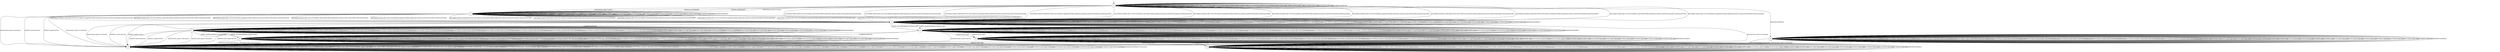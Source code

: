 digraph g {

s0 [shape="circle" label="s0"];
s1 [shape="circle" label="s1"];
s2 [shape="circle" label="s2"];
s3 [shape="circle" label="s3"];
s4 [shape="circle" label="s4"];
s5 [shape="circle" label="s5"];
s6 [shape="circle" label="s6"];
s7 [shape="circle" label="s7"];
s8 [shape="circle" label="s8"];
s9 [shape="circle" label="s9"];
s0 -> s3 [label="initPing_short/PingACK "];
s0 -> s3 [label="initPing_long/PingACK "];
s0 -> s3 [label="initConClose_short/<ConAct> "];
s0 -> s3 [label="initConClose_long/<ConAct> "];
s0 -> s1 [label="initCltHello-vldACK:AES-128-GCM-SHA256_short/initSvrHello,hndEncExt,hndCert,hndCertVer,hndFin,NewSessionTicket "];
s0 -> s1 [label="initCltHello-vldACK:AES-128-GCM-SHA256_long/initSvrHello,hndEncExt,hndCert,hndCertVer,hndFin,NewSessionTicket "];
s0 -> s1 [label="initCltHello-vldACK:AES-256-GCM-SHA384_short/initSvrHello,hndEncExt,hndCert,hndCertVer,hndFin,NewSessionTicket "];
s0 -> s1 [label="initCltHello-vldACK:AES-256-GCM-SHA384_long/initSvrHello,hndEncExt,hndCert,hndCertVer,hndFin,NewSessionTicket "];
s0 -> s1 [label="initCltHello-vldACK:CHACHA20-POLY1305-SHA256_short/initSvrHello,hndEncExt,hndCert,hndCertVer,hndFin,NewSessionTicket "];
s0 -> s1 [label="initCltHello-vldACK:CHACHA20-POLY1305-SHA256_long/initSvrHello,hndEncExt,hndCert,hndCertVer,hndFin,NewSessionTicket "];
s0 -> s1 [label="initCltHello-invldACK:AES-128-GCM-SHA256_short/initSvrHello,hndEncExt,hndCert,hndCertVer,hndFin,NewSessionTicket "];
s0 -> s1 [label="initCltHello-invldACK:AES-128-GCM-SHA256_long/initSvrHello,hndEncExt,hndCert,hndCertVer,hndFin,NewSessionTicket "];
s0 -> s1 [label="initCltHello-invldACK:AES-256-GCM-SHA384_short/initSvrHello,hndEncExt,hndCert,hndCertVer,hndFin,NewSessionTicket "];
s0 -> s1 [label="initCltHello-invldACK:AES-256-GCM-SHA384_long/initSvrHello,hndEncExt,hndCert,hndCertVer,hndFin,NewSessionTicket "];
s0 -> s1 [label="initCltHello-invldACK:CHACHA20-POLY1305-SHA256_short/initSvrHello,hndEncExt,hndCert,hndCertVer,hndFin,NewSessionTicket "];
s0 -> s1 [label="initCltHello-invldACK:CHACHA20-POLY1305-SHA256_long/initSvrHello,hndEncExt,hndCert,hndCertVer,hndFin,NewSessionTicket "];
s0 -> s0 [label="initNoFr_short/ "];
s0 -> s0 [label="initNoFr_long/ "];
s0 -> s0 [label="initUnxpFrType_short/ "];
s0 -> s0 [label="initUnxpFrType_long/ "];
s0 -> s0 [label="hndPing_short/ "];
s0 -> s0 [label="hndPing_long/ "];
s0 -> s0 [label="hndFin_short/ "];
s0 -> s0 [label="hndFin_long/ "];
s0 -> s0 [label="hndConClose_short/ "];
s0 -> s0 [label="hndConClose_long/ "];
s0 -> s0 [label="hndNoFr_short/ "];
s0 -> s0 [label="hndNoFr_long/ "];
s0 -> s0 [label="hndUnxpFrType_short/ "];
s0 -> s0 [label="hndUnxpFrType_long/ "];
s0 -> s0 [label="VldNewConID_short/ "];
s0 -> s0 [label="VldNewConID_long/ "];
s0 -> s0 [label="InvldNewConID_short/ "];
s0 -> s0 [label="InvldNewConID_long/ "];
s0 -> s0 [label="[ChgDestConID-Ori]/ "];
s0 -> s4 [label="[RmPadFrmInitPkts]/ "];
s1 -> s1 [label="initPing_short/ "];
s1 -> s1 [label="initPing_long/ "];
s1 -> s1 [label="initConClose_short/<ConAct> "];
s1 -> s1 [label="initConClose_long/<ConAct> "];
s1 -> s1 [label="initCltHello-vldACK:AES-128-GCM-SHA256_short/ "];
s1 -> s1 [label="initCltHello-vldACK:AES-128-GCM-SHA256_long/ "];
s1 -> s1 [label="initCltHello-vldACK:AES-256-GCM-SHA384_short/ "];
s1 -> s1 [label="initCltHello-vldACK:AES-256-GCM-SHA384_long/ "];
s1 -> s1 [label="initCltHello-vldACK:CHACHA20-POLY1305-SHA256_short/ "];
s1 -> s1 [label="initCltHello-vldACK:CHACHA20-POLY1305-SHA256_long/ "];
s1 -> s1 [label="initCltHello-invldACK:AES-128-GCM-SHA256_short/ "];
s1 -> s1 [label="initCltHello-invldACK:AES-128-GCM-SHA256_long/ "];
s1 -> s1 [label="initCltHello-invldACK:AES-256-GCM-SHA384_short/ "];
s1 -> s1 [label="initCltHello-invldACK:AES-256-GCM-SHA384_long/ "];
s1 -> s1 [label="initCltHello-invldACK:CHACHA20-POLY1305-SHA256_short/ "];
s1 -> s1 [label="initCltHello-invldACK:CHACHA20-POLY1305-SHA256_long/ "];
s1 -> s1 [label="initNoFr_short/ "];
s1 -> s1 [label="initNoFr_long/ "];
s1 -> s1 [label="initUnxpFrType_short/ "];
s1 -> s1 [label="initUnxpFrType_long/ "];
s1 -> s1 [label="hndPing_short/PingACK "];
s1 -> s1 [label="hndPing_long/PingACK "];
s1 -> s5 [label="hndFin_short/HndshkDone,VldNewConID "];
s1 -> s5 [label="hndFin_long/HndshkDone,VldNewConID "];
s1 -> s2 [label="hndConClose_short/<ConClosed> "];
s1 -> s2 [label="hndConClose_long/<ConClosed> "];
s1 -> s2 [label="hndNoFr_short/ConClose "];
s1 -> s2 [label="hndNoFr_long/ConClose "];
s1 -> s1 [label="hndUnxpFrType_short/ "];
s1 -> s1 [label="hndUnxpFrType_long/ "];
s1 -> s1 [label="VldNewConID_short/ "];
s1 -> s1 [label="VldNewConID_long/ "];
s1 -> s1 [label="InvldNewConID_short/ "];
s1 -> s1 [label="InvldNewConID_long/ "];
s1 -> s7 [label="[ChgDestConID-Ori]/ "];
s1 -> s1 [label="[RmPadFrmInitPkts]/ "];
s2 -> s2 [label="initPing_short/<ConClosed> "];
s2 -> s2 [label="initPing_long/<ConClosed> "];
s2 -> s2 [label="initConClose_short/<ConClosed> "];
s2 -> s2 [label="initConClose_long/<ConClosed> "];
s2 -> s2 [label="initCltHello-vldACK:AES-128-GCM-SHA256_short/<ConClosed> "];
s2 -> s2 [label="initCltHello-vldACK:AES-128-GCM-SHA256_long/<ConClosed> "];
s2 -> s2 [label="initCltHello-vldACK:AES-256-GCM-SHA384_short/<ConClosed> "];
s2 -> s2 [label="initCltHello-vldACK:AES-256-GCM-SHA384_long/<ConClosed> "];
s2 -> s2 [label="initCltHello-vldACK:CHACHA20-POLY1305-SHA256_short/<ConClosed> "];
s2 -> s2 [label="initCltHello-vldACK:CHACHA20-POLY1305-SHA256_long/<ConClosed> "];
s2 -> s2 [label="initCltHello-invldACK:AES-128-GCM-SHA256_short/<ConClosed> "];
s2 -> s2 [label="initCltHello-invldACK:AES-128-GCM-SHA256_long/<ConClosed> "];
s2 -> s2 [label="initCltHello-invldACK:AES-256-GCM-SHA384_short/<ConClosed> "];
s2 -> s2 [label="initCltHello-invldACK:AES-256-GCM-SHA384_long/<ConClosed> "];
s2 -> s2 [label="initCltHello-invldACK:CHACHA20-POLY1305-SHA256_short/<ConClosed> "];
s2 -> s2 [label="initCltHello-invldACK:CHACHA20-POLY1305-SHA256_long/<ConClosed> "];
s2 -> s2 [label="initNoFr_short/<ConClosed> "];
s2 -> s2 [label="initNoFr_long/<ConClosed> "];
s2 -> s2 [label="initUnxpFrType_short/<ConClosed> "];
s2 -> s2 [label="initUnxpFrType_long/<ConClosed> "];
s2 -> s2 [label="hndPing_short/<ConClosed> "];
s2 -> s2 [label="hndPing_long/<ConClosed> "];
s2 -> s2 [label="hndFin_short/<ConClosed> "];
s2 -> s2 [label="hndFin_long/<ConClosed> "];
s2 -> s2 [label="hndConClose_short/<ConClosed> "];
s2 -> s2 [label="hndConClose_long/<ConClosed> "];
s2 -> s2 [label="hndNoFr_short/<ConClosed> "];
s2 -> s2 [label="hndNoFr_long/<ConClosed> "];
s2 -> s2 [label="hndUnxpFrType_short/<ConClosed> "];
s2 -> s2 [label="hndUnxpFrType_long/<ConClosed> "];
s2 -> s2 [label="VldNewConID_short/<ConClosed> "];
s2 -> s2 [label="VldNewConID_long/<ConClosed> "];
s2 -> s2 [label="InvldNewConID_short/<ConClosed> "];
s2 -> s2 [label="InvldNewConID_long/<ConClosed> "];
s2 -> s2 [label="[ChgDestConID-Ori]/<ConClosed> "];
s2 -> s2 [label="[RmPadFrmInitPkts]/<ConClosed> "];
s3 -> s3 [label="initPing_short/PingACK "];
s3 -> s3 [label="initPing_long/PingACK "];
s3 -> s2 [label="initConClose_short/<ConClosed> "];
s3 -> s2 [label="initConClose_long/<ConClosed> "];
s3 -> s1 [label="initCltHello-vldACK:AES-128-GCM-SHA256_short/initSvrHello,hndEncExt,hndCert,hndCertVer,hndFin,NewSessionTicket "];
s3 -> s1 [label="initCltHello-vldACK:AES-128-GCM-SHA256_long/initSvrHello,hndEncExt,hndCert,hndCertVer,hndFin,NewSessionTicket "];
s3 -> s1 [label="initCltHello-vldACK:AES-256-GCM-SHA384_short/initSvrHello,hndEncExt,hndCert,hndCertVer,hndFin,NewSessionTicket "];
s3 -> s1 [label="initCltHello-vldACK:AES-256-GCM-SHA384_long/initSvrHello,hndEncExt,hndCert,hndCertVer,hndFin,NewSessionTicket "];
s3 -> s1 [label="initCltHello-vldACK:CHACHA20-POLY1305-SHA256_short/initSvrHello,hndEncExt,hndCert,hndCertVer,hndFin,NewSessionTicket "];
s3 -> s1 [label="initCltHello-vldACK:CHACHA20-POLY1305-SHA256_long/initSvrHello,hndEncExt,hndCert,hndCertVer,hndFin,NewSessionTicket "];
s3 -> s1 [label="initCltHello-invldACK:AES-128-GCM-SHA256_short/initSvrHello,hndEncExt,hndCert,hndCertVer,hndFin,NewSessionTicket "];
s3 -> s1 [label="initCltHello-invldACK:AES-128-GCM-SHA256_long/initSvrHello,hndEncExt,hndCert,hndCertVer,hndFin,NewSessionTicket "];
s3 -> s1 [label="initCltHello-invldACK:AES-256-GCM-SHA384_short/initSvrHello,hndEncExt,hndCert,hndCertVer,hndFin,NewSessionTicket "];
s3 -> s1 [label="initCltHello-invldACK:AES-256-GCM-SHA384_long/initSvrHello,hndEncExt,hndCert,hndCertVer,hndFin,NewSessionTicket "];
s3 -> s1 [label="initCltHello-invldACK:CHACHA20-POLY1305-SHA256_short/initSvrHello,hndEncExt,hndCert,hndCertVer,hndFin,NewSessionTicket "];
s3 -> s1 [label="initCltHello-invldACK:CHACHA20-POLY1305-SHA256_long/initSvrHello,hndEncExt,hndCert,hndCertVer,hndFin,NewSessionTicket "];
s3 -> s2 [label="initNoFr_short/ConClose "];
s3 -> s2 [label="initNoFr_long/ConClose "];
s3 -> s3 [label="initUnxpFrType_short/ "];
s3 -> s3 [label="initUnxpFrType_long/ "];
s3 -> s3 [label="hndPing_short/ "];
s3 -> s3 [label="hndPing_long/ "];
s3 -> s3 [label="hndFin_short/ "];
s3 -> s3 [label="hndFin_long/ "];
s3 -> s3 [label="hndConClose_short/ "];
s3 -> s3 [label="hndConClose_long/ "];
s3 -> s3 [label="hndNoFr_short/ "];
s3 -> s3 [label="hndNoFr_long/ "];
s3 -> s3 [label="hndUnxpFrType_short/ "];
s3 -> s3 [label="hndUnxpFrType_long/ "];
s3 -> s3 [label="VldNewConID_short/ "];
s3 -> s3 [label="VldNewConID_long/ "];
s3 -> s3 [label="InvldNewConID_short/ "];
s3 -> s3 [label="InvldNewConID_long/ "];
s3 -> s3 [label="[ChgDestConID-Ori]/ "];
s3 -> s3 [label="[RmPadFrmInitPkts]/ "];
s4 -> s4 [label="initPing_short/ "];
s4 -> s4 [label="initPing_long/ "];
s4 -> s2 [label="initConClose_short/<ConClosed> "];
s4 -> s2 [label="initConClose_long/<ConClosed> "];
s4 -> s4 [label="initCltHello-vldACK:AES-128-GCM-SHA256_short/ "];
s4 -> s4 [label="initCltHello-vldACK:AES-128-GCM-SHA256_long/ "];
s4 -> s4 [label="initCltHello-vldACK:AES-256-GCM-SHA384_short/ "];
s4 -> s4 [label="initCltHello-vldACK:AES-256-GCM-SHA384_long/ "];
s4 -> s4 [label="initCltHello-vldACK:CHACHA20-POLY1305-SHA256_short/ "];
s4 -> s4 [label="initCltHello-vldACK:CHACHA20-POLY1305-SHA256_long/ "];
s4 -> s4 [label="initCltHello-invldACK:AES-128-GCM-SHA256_short/ "];
s4 -> s4 [label="initCltHello-invldACK:AES-128-GCM-SHA256_long/ "];
s4 -> s4 [label="initCltHello-invldACK:AES-256-GCM-SHA384_short/ "];
s4 -> s4 [label="initCltHello-invldACK:AES-256-GCM-SHA384_long/ "];
s4 -> s4 [label="initCltHello-invldACK:CHACHA20-POLY1305-SHA256_short/ "];
s4 -> s4 [label="initCltHello-invldACK:CHACHA20-POLY1305-SHA256_long/ "];
s4 -> s4 [label="initNoFr_short/ "];
s4 -> s4 [label="initNoFr_long/ "];
s4 -> s4 [label="initUnxpFrType_short/ "];
s4 -> s4 [label="initUnxpFrType_long/ "];
s4 -> s4 [label="hndPing_short/ "];
s4 -> s4 [label="hndPing_long/ "];
s4 -> s4 [label="hndFin_short/ "];
s4 -> s4 [label="hndFin_long/ "];
s4 -> s4 [label="hndConClose_short/ "];
s4 -> s4 [label="hndConClose_long/ "];
s4 -> s4 [label="hndNoFr_short/ "];
s4 -> s4 [label="hndNoFr_long/ "];
s4 -> s4 [label="hndUnxpFrType_short/ "];
s4 -> s4 [label="hndUnxpFrType_long/ "];
s4 -> s4 [label="VldNewConID_short/ "];
s4 -> s4 [label="VldNewConID_long/ "];
s4 -> s4 [label="InvldNewConID_short/ "];
s4 -> s4 [label="InvldNewConID_long/ "];
s4 -> s4 [label="[ChgDestConID-Ori]/ "];
s4 -> s4 [label="[RmPadFrmInitPkts]/ "];
s5 -> s5 [label="initPing_short/ "];
s5 -> s5 [label="initPing_long/ "];
s5 -> s5 [label="initConClose_short/<ConAct> "];
s5 -> s5 [label="initConClose_long/<ConAct> "];
s5 -> s5 [label="initCltHello-vldACK:AES-128-GCM-SHA256_short/ "];
s5 -> s5 [label="initCltHello-vldACK:AES-128-GCM-SHA256_long/ "];
s5 -> s5 [label="initCltHello-vldACK:AES-256-GCM-SHA384_short/ "];
s5 -> s5 [label="initCltHello-vldACK:AES-256-GCM-SHA384_long/ "];
s5 -> s5 [label="initCltHello-vldACK:CHACHA20-POLY1305-SHA256_short/ "];
s5 -> s5 [label="initCltHello-vldACK:CHACHA20-POLY1305-SHA256_long/ "];
s5 -> s5 [label="initCltHello-invldACK:AES-128-GCM-SHA256_short/ "];
s5 -> s5 [label="initCltHello-invldACK:AES-128-GCM-SHA256_long/ "];
s5 -> s5 [label="initCltHello-invldACK:AES-256-GCM-SHA384_short/ "];
s5 -> s5 [label="initCltHello-invldACK:AES-256-GCM-SHA384_long/ "];
s5 -> s5 [label="initCltHello-invldACK:CHACHA20-POLY1305-SHA256_short/ "];
s5 -> s5 [label="initCltHello-invldACK:CHACHA20-POLY1305-SHA256_long/ "];
s5 -> s5 [label="initNoFr_short/ "];
s5 -> s5 [label="initNoFr_long/ "];
s5 -> s5 [label="initUnxpFrType_short/ "];
s5 -> s5 [label="initUnxpFrType_long/ "];
s5 -> s5 [label="hndPing_short/ "];
s5 -> s5 [label="hndPing_long/ "];
s5 -> s5 [label="hndFin_short/ "];
s5 -> s5 [label="hndFin_long/ "];
s5 -> s5 [label="hndConClose_short/<ConAct> "];
s5 -> s5 [label="hndConClose_long/<ConAct> "];
s5 -> s5 [label="hndNoFr_short/ "];
s5 -> s5 [label="hndNoFr_long/ "];
s5 -> s5 [label="hndUnxpFrType_short/ "];
s5 -> s5 [label="hndUnxpFrType_long/ "];
s5 -> s8 [label="VldNewConID_short/ "];
s5 -> s8 [label="VldNewConID_long/ "];
s5 -> s2 [label="InvldNewConID_short/ConClose "];
s5 -> s2 [label="InvldNewConID_long/ConClose "];
s5 -> s6 [label="[ChgDestConID-Ori]/ "];
s5 -> s5 [label="[RmPadFrmInitPkts]/ "];
s6 -> s6 [label="initPing_short/ "];
s6 -> s6 [label="initPing_long/ "];
s6 -> s6 [label="initConClose_short/ "];
s6 -> s6 [label="initConClose_long/ "];
s6 -> s6 [label="initCltHello-vldACK:AES-128-GCM-SHA256_short/ "];
s6 -> s6 [label="initCltHello-vldACK:AES-128-GCM-SHA256_long/ "];
s6 -> s6 [label="initCltHello-vldACK:AES-256-GCM-SHA384_short/ "];
s6 -> s6 [label="initCltHello-vldACK:AES-256-GCM-SHA384_long/ "];
s6 -> s6 [label="initCltHello-vldACK:CHACHA20-POLY1305-SHA256_short/ "];
s6 -> s6 [label="initCltHello-vldACK:CHACHA20-POLY1305-SHA256_long/ "];
s6 -> s6 [label="initCltHello-invldACK:AES-128-GCM-SHA256_short/ "];
s6 -> s6 [label="initCltHello-invldACK:AES-128-GCM-SHA256_long/ "];
s6 -> s6 [label="initCltHello-invldACK:AES-256-GCM-SHA384_short/ "];
s6 -> s6 [label="initCltHello-invldACK:AES-256-GCM-SHA384_long/ "];
s6 -> s6 [label="initCltHello-invldACK:CHACHA20-POLY1305-SHA256_short/ "];
s6 -> s6 [label="initCltHello-invldACK:CHACHA20-POLY1305-SHA256_long/ "];
s6 -> s6 [label="initNoFr_short/ "];
s6 -> s6 [label="initNoFr_long/ "];
s6 -> s6 [label="initUnxpFrType_short/ "];
s6 -> s6 [label="initUnxpFrType_long/ "];
s6 -> s6 [label="hndPing_short/ "];
s6 -> s6 [label="hndPing_long/ "];
s6 -> s6 [label="hndFin_short/ "];
s6 -> s6 [label="hndFin_long/ "];
s6 -> s6 [label="hndConClose_short/<ConAct> "];
s6 -> s6 [label="hndConClose_long/<ConAct> "];
s6 -> s6 [label="hndNoFr_short/ "];
s6 -> s6 [label="hndNoFr_long/ "];
s6 -> s6 [label="hndUnxpFrType_short/ "];
s6 -> s6 [label="hndUnxpFrType_long/ "];
s6 -> s9 [label="VldNewConID_short/ "];
s6 -> s9 [label="VldNewConID_long/ "];
s6 -> s2 [label="InvldNewConID_short/ConClose "];
s6 -> s2 [label="InvldNewConID_long/ConClose "];
s6 -> s6 [label="[ChgDestConID-Ori]/ "];
s6 -> s6 [label="[RmPadFrmInitPkts]/ "];
s7 -> s7 [label="initPing_short/ "];
s7 -> s7 [label="initPing_long/ "];
s7 -> s7 [label="initConClose_short/<ConAct> "];
s7 -> s7 [label="initConClose_long/<ConAct> "];
s7 -> s7 [label="initCltHello-vldACK:AES-128-GCM-SHA256_short/ "];
s7 -> s7 [label="initCltHello-vldACK:AES-128-GCM-SHA256_long/ "];
s7 -> s7 [label="initCltHello-vldACK:AES-256-GCM-SHA384_short/ "];
s7 -> s7 [label="initCltHello-vldACK:AES-256-GCM-SHA384_long/ "];
s7 -> s7 [label="initCltHello-vldACK:CHACHA20-POLY1305-SHA256_short/ "];
s7 -> s7 [label="initCltHello-vldACK:CHACHA20-POLY1305-SHA256_long/ "];
s7 -> s7 [label="initCltHello-invldACK:AES-128-GCM-SHA256_short/ "];
s7 -> s7 [label="initCltHello-invldACK:AES-128-GCM-SHA256_long/ "];
s7 -> s7 [label="initCltHello-invldACK:AES-256-GCM-SHA384_short/ "];
s7 -> s7 [label="initCltHello-invldACK:AES-256-GCM-SHA384_long/ "];
s7 -> s7 [label="initCltHello-invldACK:CHACHA20-POLY1305-SHA256_short/ "];
s7 -> s7 [label="initCltHello-invldACK:CHACHA20-POLY1305-SHA256_long/ "];
s7 -> s7 [label="initNoFr_short/ "];
s7 -> s7 [label="initNoFr_long/ "];
s7 -> s7 [label="initUnxpFrType_short/ "];
s7 -> s7 [label="initUnxpFrType_long/ "];
s7 -> s7 [label="hndPing_short/PingACK "];
s7 -> s7 [label="hndPing_long/PingACK "];
s7 -> s6 [label="hndFin_short/HndshkDone,VldNewConID "];
s7 -> s6 [label="hndFin_long/HndshkDone,VldNewConID "];
s7 -> s2 [label="hndConClose_short/<ConClosed> "];
s7 -> s2 [label="hndConClose_long/<ConClosed> "];
s7 -> s2 [label="hndNoFr_short/ConClose "];
s7 -> s2 [label="hndNoFr_long/ConClose "];
s7 -> s7 [label="hndUnxpFrType_short/ "];
s7 -> s7 [label="hndUnxpFrType_long/ "];
s7 -> s7 [label="VldNewConID_short/ "];
s7 -> s7 [label="VldNewConID_long/ "];
s7 -> s7 [label="InvldNewConID_short/ "];
s7 -> s7 [label="InvldNewConID_long/ "];
s7 -> s7 [label="[ChgDestConID-Ori]/ "];
s7 -> s7 [label="[RmPadFrmInitPkts]/ "];
s8 -> s8 [label="initPing_short/ "];
s8 -> s8 [label="initPing_long/ "];
s8 -> s8 [label="initConClose_short/<ConAct> "];
s8 -> s8 [label="initConClose_long/<ConAct> "];
s8 -> s8 [label="initCltHello-vldACK:AES-128-GCM-SHA256_short/ "];
s8 -> s8 [label="initCltHello-vldACK:AES-128-GCM-SHA256_long/ "];
s8 -> s8 [label="initCltHello-vldACK:AES-256-GCM-SHA384_short/ "];
s8 -> s8 [label="initCltHello-vldACK:AES-256-GCM-SHA384_long/ "];
s8 -> s8 [label="initCltHello-vldACK:CHACHA20-POLY1305-SHA256_short/ "];
s8 -> s8 [label="initCltHello-vldACK:CHACHA20-POLY1305-SHA256_long/ "];
s8 -> s8 [label="initCltHello-invldACK:AES-128-GCM-SHA256_short/ "];
s8 -> s8 [label="initCltHello-invldACK:AES-128-GCM-SHA256_long/ "];
s8 -> s8 [label="initCltHello-invldACK:AES-256-GCM-SHA384_short/ "];
s8 -> s8 [label="initCltHello-invldACK:AES-256-GCM-SHA384_long/ "];
s8 -> s8 [label="initCltHello-invldACK:CHACHA20-POLY1305-SHA256_short/ "];
s8 -> s8 [label="initCltHello-invldACK:CHACHA20-POLY1305-SHA256_long/ "];
s8 -> s8 [label="initNoFr_short/ "];
s8 -> s8 [label="initNoFr_long/ "];
s8 -> s8 [label="initUnxpFrType_short/ "];
s8 -> s8 [label="initUnxpFrType_long/ "];
s8 -> s8 [label="hndPing_short/ "];
s8 -> s8 [label="hndPing_long/ "];
s8 -> s8 [label="hndFin_short/ "];
s8 -> s8 [label="hndFin_long/ "];
s8 -> s8 [label="hndConClose_short/<ConAct> "];
s8 -> s8 [label="hndConClose_long/<ConAct> "];
s8 -> s8 [label="hndNoFr_short/ "];
s8 -> s8 [label="hndNoFr_long/ "];
s8 -> s8 [label="hndUnxpFrType_short/ "];
s8 -> s8 [label="hndUnxpFrType_long/ "];
s8 -> s8 [label="VldNewConID_short/ "];
s8 -> s8 [label="VldNewConID_long/ "];
s8 -> s8 [label="InvldNewConID_short/ "];
s8 -> s8 [label="InvldNewConID_long/ "];
s8 -> s9 [label="[ChgDestConID-Ori]/ "];
s8 -> s8 [label="[RmPadFrmInitPkts]/ "];
s9 -> s9 [label="initPing_short/ "];
s9 -> s9 [label="initPing_long/ "];
s9 -> s9 [label="initConClose_short/ "];
s9 -> s9 [label="initConClose_long/ "];
s9 -> s9 [label="initCltHello-vldACK:AES-128-GCM-SHA256_short/ "];
s9 -> s9 [label="initCltHello-vldACK:AES-128-GCM-SHA256_long/ "];
s9 -> s9 [label="initCltHello-vldACK:AES-256-GCM-SHA384_short/ "];
s9 -> s9 [label="initCltHello-vldACK:AES-256-GCM-SHA384_long/ "];
s9 -> s9 [label="initCltHello-vldACK:CHACHA20-POLY1305-SHA256_short/ "];
s9 -> s9 [label="initCltHello-vldACK:CHACHA20-POLY1305-SHA256_long/ "];
s9 -> s9 [label="initCltHello-invldACK:AES-128-GCM-SHA256_short/ "];
s9 -> s9 [label="initCltHello-invldACK:AES-128-GCM-SHA256_long/ "];
s9 -> s9 [label="initCltHello-invldACK:AES-256-GCM-SHA384_short/ "];
s9 -> s9 [label="initCltHello-invldACK:AES-256-GCM-SHA384_long/ "];
s9 -> s9 [label="initCltHello-invldACK:CHACHA20-POLY1305-SHA256_short/ "];
s9 -> s9 [label="initCltHello-invldACK:CHACHA20-POLY1305-SHA256_long/ "];
s9 -> s9 [label="initNoFr_short/ "];
s9 -> s9 [label="initNoFr_long/ "];
s9 -> s9 [label="initUnxpFrType_short/ "];
s9 -> s9 [label="initUnxpFrType_long/ "];
s9 -> s9 [label="hndPing_short/ "];
s9 -> s9 [label="hndPing_long/ "];
s9 -> s9 [label="hndFin_short/ "];
s9 -> s9 [label="hndFin_long/ "];
s9 -> s9 [label="hndConClose_short/<ConAct> "];
s9 -> s9 [label="hndConClose_long/<ConAct> "];
s9 -> s9 [label="hndNoFr_short/ "];
s9 -> s9 [label="hndNoFr_long/ "];
s9 -> s9 [label="hndUnxpFrType_short/ "];
s9 -> s9 [label="hndUnxpFrType_long/ "];
s9 -> s9 [label="VldNewConID_short/ "];
s9 -> s9 [label="VldNewConID_long/ "];
s9 -> s9 [label="InvldNewConID_short/ "];
s9 -> s9 [label="InvldNewConID_long/ "];
s9 -> s9 [label="[ChgDestConID-Ori]/ "];
s9 -> s9 [label="[RmPadFrmInitPkts]/ "];

__start0 [label="" shape="none" width="0" height="0"];
__start0 -> s0;

}
